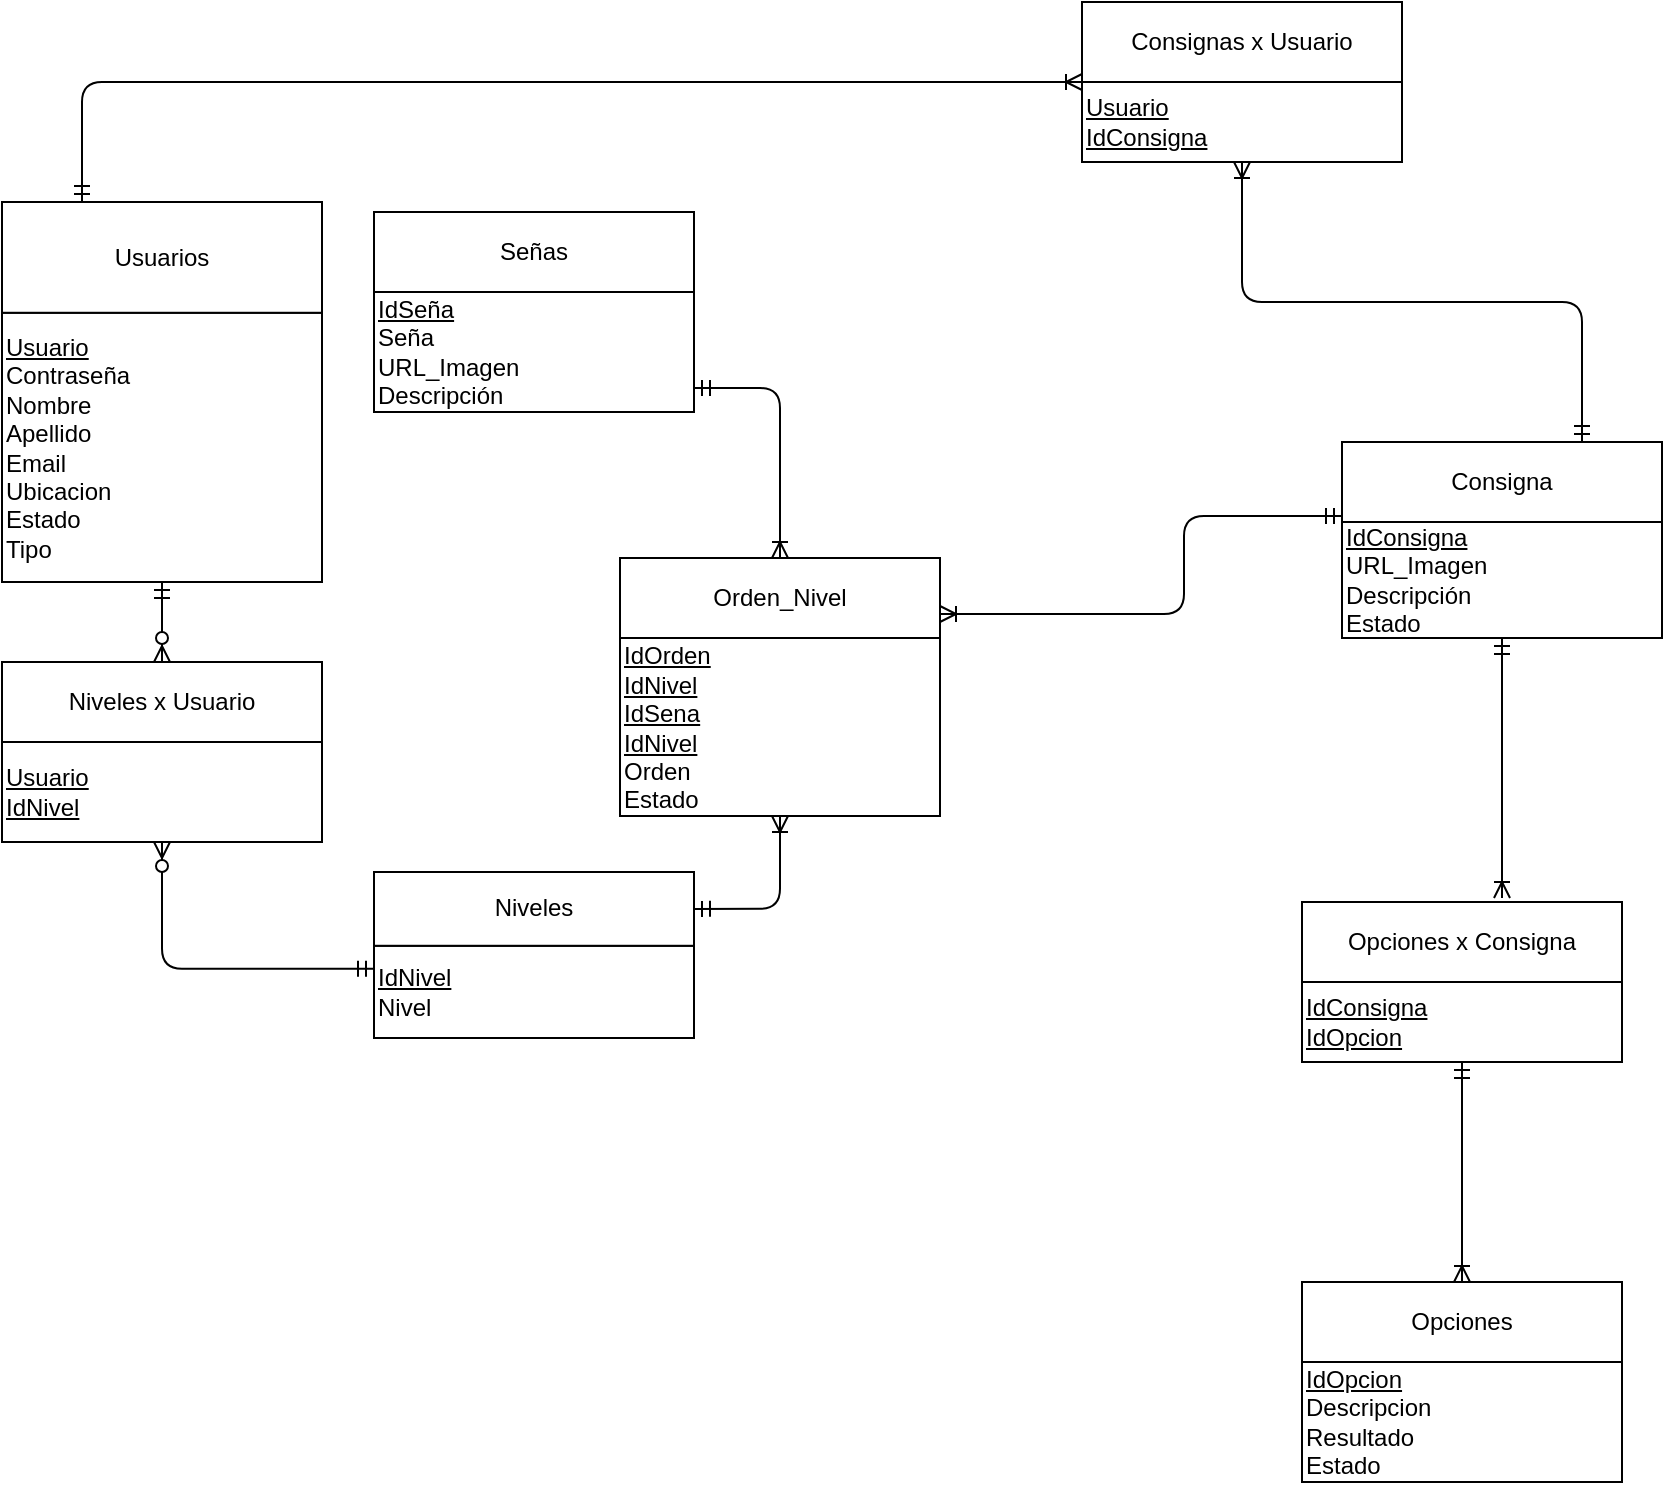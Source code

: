 <mxfile version="13.8.7"><diagram id="CHsSuXNLzgvp_WEiPCBv" name="Page-1"><mxGraphModel dx="868" dy="1648" grid="0" gridSize="10" guides="1" tooltips="1" connect="1" arrows="1" fold="1" page="1" pageScale="1" pageWidth="827" pageHeight="1169" math="0" shadow="0"><root><mxCell id="0"/><mxCell id="1" parent="0"/><mxCell id="zLVDFcZY_4XHgoPYn5R5-32" value="" style="group" parent="1" vertex="1" connectable="0"><mxGeometry x="160" y="310" width="160" height="90" as="geometry"/></mxCell><mxCell id="zLVDFcZY_4XHgoPYn5R5-9" value="&lt;div&gt;&lt;u&gt;Usuario&lt;/u&gt;&lt;/div&gt;&lt;div&gt;&lt;u&gt;IdNivel&lt;/u&gt;&lt;br&gt;&lt;/div&gt;" style="rounded=0;whiteSpace=wrap;html=1;align=left;" parent="zLVDFcZY_4XHgoPYn5R5-32" vertex="1"><mxGeometry y="40" width="160" height="50" as="geometry"/></mxCell><mxCell id="zLVDFcZY_4XHgoPYn5R5-10" value="Niveles x Usuario" style="rounded=0;whiteSpace=wrap;html=1;" parent="zLVDFcZY_4XHgoPYn5R5-32" vertex="1"><mxGeometry width="160" height="40" as="geometry"/></mxCell><mxCell id="zLVDFcZY_4XHgoPYn5R5-33" value="" style="group" parent="1" vertex="1" connectable="0"><mxGeometry x="810" y="430" width="160" height="110" as="geometry"/></mxCell><mxCell id="zLVDFcZY_4XHgoPYn5R5-16" value="&lt;div&gt;&lt;u&gt;IdConsigna&lt;/u&gt;&lt;/div&gt;&lt;div&gt;&lt;u&gt;IdOpcion&lt;/u&gt;&lt;/div&gt;" style="rounded=0;whiteSpace=wrap;html=1;align=left;" parent="zLVDFcZY_4XHgoPYn5R5-33" vertex="1"><mxGeometry y="40" width="160" height="40" as="geometry"/></mxCell><mxCell id="zLVDFcZY_4XHgoPYn5R5-17" value="Opciones x Consigna" style="rounded=0;whiteSpace=wrap;html=1;" parent="zLVDFcZY_4XHgoPYn5R5-33" vertex="1"><mxGeometry width="160" height="40" as="geometry"/></mxCell><mxCell id="zLVDFcZY_4XHgoPYn5R5-34" value="" style="group" parent="1" vertex="1" connectable="0"><mxGeometry x="830" y="200" width="160" height="110" as="geometry"/></mxCell><mxCell id="zLVDFcZY_4XHgoPYn5R5-13" value="&lt;div&gt;&lt;u&gt;IdConsigna&lt;/u&gt;&lt;/div&gt;&lt;div&gt;URL_Imagen&lt;u&gt;&lt;br&gt;&lt;/u&gt;&lt;/div&gt;&lt;div&gt;Descripción&lt;/div&gt;&lt;div&gt;Estado&lt;br&gt;&lt;u&gt;&lt;/u&gt;&lt;/div&gt;" style="rounded=0;whiteSpace=wrap;html=1;align=left;" parent="zLVDFcZY_4XHgoPYn5R5-34" vertex="1"><mxGeometry y="40" width="160" height="58" as="geometry"/></mxCell><mxCell id="zLVDFcZY_4XHgoPYn5R5-14" value="Consigna" style="rounded=0;whiteSpace=wrap;html=1;" parent="zLVDFcZY_4XHgoPYn5R5-34" vertex="1"><mxGeometry width="160" height="40" as="geometry"/></mxCell><mxCell id="zLVDFcZY_4XHgoPYn5R5-35" value="" style="group" parent="1" vertex="1" connectable="0"><mxGeometry x="346" y="415" width="160" height="83" as="geometry"/></mxCell><mxCell id="zLVDFcZY_4XHgoPYn5R5-5" value="&lt;div&gt;&lt;u&gt;IdNivel&lt;/u&gt;&lt;/div&gt;&lt;div&gt;Nivel&lt;/div&gt;" style="rounded=0;whiteSpace=wrap;html=1;align=left;" parent="zLVDFcZY_4XHgoPYn5R5-35" vertex="1"><mxGeometry y="36.889" width="160" height="46.111" as="geometry"/></mxCell><mxCell id="zLVDFcZY_4XHgoPYn5R5-6" value="Niveles" style="rounded=0;whiteSpace=wrap;html=1;" parent="zLVDFcZY_4XHgoPYn5R5-35" vertex="1"><mxGeometry width="160" height="36.889" as="geometry"/></mxCell><mxCell id="zLVDFcZY_4XHgoPYn5R5-37" value="" style="group" parent="1" vertex="1" connectable="0"><mxGeometry x="346" y="85" width="160" height="100" as="geometry"/></mxCell><mxCell id="zLVDFcZY_4XHgoPYn5R5-3" value="&lt;div&gt;&lt;u&gt;IdSeña&lt;/u&gt;&lt;/div&gt;&lt;div&gt;Seña&lt;/div&gt;&lt;div&gt;URL_Imagen&lt;br&gt;&lt;/div&gt;&lt;div&gt;Descripción&lt;/div&gt;" style="rounded=0;whiteSpace=wrap;html=1;align=left;" parent="zLVDFcZY_4XHgoPYn5R5-37" vertex="1"><mxGeometry y="40" width="160" height="60" as="geometry"/></mxCell><mxCell id="zLVDFcZY_4XHgoPYn5R5-4" value="Señas" style="rounded=0;whiteSpace=wrap;html=1;" parent="zLVDFcZY_4XHgoPYn5R5-37" vertex="1"><mxGeometry width="160" height="40" as="geometry"/></mxCell><mxCell id="zLVDFcZY_4XHgoPYn5R5-39" value="" style="group" parent="1" vertex="1" connectable="0"><mxGeometry x="160" y="80" width="160" height="190" as="geometry"/></mxCell><mxCell id="zLVDFcZY_4XHgoPYn5R5-1" value="&lt;div&gt;&lt;u&gt;Usuario&lt;/u&gt;&lt;/div&gt;&lt;div&gt;Contraseña&lt;/div&gt;&lt;div&gt;Nombre&lt;/div&gt;&lt;div&gt;Apellido&lt;/div&gt;&lt;div&gt;Email&lt;/div&gt;&lt;div&gt;Ubicacion&lt;/div&gt;&lt;div&gt;Estado&lt;/div&gt;&lt;div&gt;Tipo&lt;br&gt;&lt;/div&gt;" style="rounded=0;whiteSpace=wrap;html=1;align=left;" parent="zLVDFcZY_4XHgoPYn5R5-39" vertex="1"><mxGeometry y="55.38" width="160" height="134.62" as="geometry"/></mxCell><mxCell id="zLVDFcZY_4XHgoPYn5R5-2" value="Usuarios" style="rounded=0;whiteSpace=wrap;html=1;" parent="zLVDFcZY_4XHgoPYn5R5-39" vertex="1"><mxGeometry width="160" height="55.385" as="geometry"/></mxCell><mxCell id="zLVDFcZY_4XHgoPYn5R5-43" style="edgeStyle=orthogonalEdgeStyle;rounded=1;orthogonalLoop=1;jettySize=auto;html=1;entryX=0.5;entryY=0;entryDx=0;entryDy=0;startArrow=ERmandOne;startFill=0;endArrow=ERzeroToMany;endFill=1;" parent="1" source="zLVDFcZY_4XHgoPYn5R5-1" target="zLVDFcZY_4XHgoPYn5R5-10" edge="1"><mxGeometry relative="1" as="geometry"/></mxCell><mxCell id="zLVDFcZY_4XHgoPYn5R5-53" style="edgeStyle=orthogonalEdgeStyle;rounded=0;orthogonalLoop=1;jettySize=auto;html=1;entryX=0.625;entryY=-0.05;entryDx=0;entryDy=0;startArrow=ERmandOne;startFill=0;endArrow=ERoneToMany;endFill=0;entryPerimeter=0;" parent="1" source="zLVDFcZY_4XHgoPYn5R5-13" target="zLVDFcZY_4XHgoPYn5R5-17" edge="1"><mxGeometry relative="1" as="geometry"/></mxCell><mxCell id="zLVDFcZY_4XHgoPYn5R5-57" style="edgeStyle=orthogonalEdgeStyle;rounded=1;orthogonalLoop=1;jettySize=auto;html=1;exitX=0;exitY=0.25;exitDx=0;exitDy=0;entryX=0.5;entryY=1;entryDx=0;entryDy=0;startArrow=ERmandOne;startFill=0;endArrow=ERzeroToMany;endFill=1;" parent="1" source="zLVDFcZY_4XHgoPYn5R5-5" target="zLVDFcZY_4XHgoPYn5R5-9" edge="1"><mxGeometry relative="1" as="geometry"/></mxCell><mxCell id="IFSCgaoVb_gdEOItY-Co-7" value="&lt;div&gt;&lt;u&gt;Usuario&lt;/u&gt;&lt;/div&gt;&lt;div&gt;&lt;u&gt;IdConsigna&lt;/u&gt;&lt;/div&gt;" style="rounded=0;whiteSpace=wrap;html=1;align=left;" parent="1" vertex="1"><mxGeometry x="700" y="20" width="160" height="40" as="geometry"/></mxCell><mxCell id="IFSCgaoVb_gdEOItY-Co-8" value="Consignas x Usuario" style="rounded=0;whiteSpace=wrap;html=1;" parent="1" vertex="1"><mxGeometry x="700" y="-20" width="160" height="40" as="geometry"/></mxCell><mxCell id="IFSCgaoVb_gdEOItY-Co-9" style="edgeStyle=orthogonalEdgeStyle;rounded=1;orthogonalLoop=1;jettySize=auto;html=1;exitX=0.25;exitY=0;exitDx=0;exitDy=0;entryX=0;entryY=1;entryDx=0;entryDy=0;startArrow=ERmandOne;startFill=0;endArrow=ERoneToMany;endFill=0;strokeColor=#000000;" parent="1" source="zLVDFcZY_4XHgoPYn5R5-2" target="IFSCgaoVb_gdEOItY-Co-8" edge="1"><mxGeometry relative="1" as="geometry"><Array as="points"><mxPoint x="200" y="20"/></Array></mxGeometry></mxCell><mxCell id="IFSCgaoVb_gdEOItY-Co-10" style="edgeStyle=orthogonalEdgeStyle;rounded=1;orthogonalLoop=1;jettySize=auto;html=1;exitX=0.75;exitY=0;exitDx=0;exitDy=0;entryX=0.5;entryY=1;entryDx=0;entryDy=0;startArrow=ERmandOne;startFill=0;endArrow=ERoneToMany;endFill=0;strokeColor=#000000;" parent="1" source="zLVDFcZY_4XHgoPYn5R5-14" target="IFSCgaoVb_gdEOItY-Co-7" edge="1"><mxGeometry relative="1" as="geometry"/></mxCell><mxCell id="HJ5o5F9AZnl-bFYLHjYT-1" value="" style="group" parent="1" vertex="1" connectable="0"><mxGeometry x="810" y="620" width="160" height="110" as="geometry"/></mxCell><mxCell id="HJ5o5F9AZnl-bFYLHjYT-2" value="&lt;div&gt;&lt;u&gt;IdOpcion&lt;/u&gt;&lt;/div&gt;&lt;div&gt;Descripcion&lt;/div&gt;&lt;div&gt;Resultado&lt;/div&gt;&lt;div&gt;Estado&lt;br&gt;&lt;/div&gt;" style="rounded=0;whiteSpace=wrap;html=1;align=left;" parent="HJ5o5F9AZnl-bFYLHjYT-1" vertex="1"><mxGeometry y="40" width="160" height="60" as="geometry"/></mxCell><mxCell id="HJ5o5F9AZnl-bFYLHjYT-3" value="Opciones" style="rounded=0;whiteSpace=wrap;html=1;" parent="HJ5o5F9AZnl-bFYLHjYT-1" vertex="1"><mxGeometry width="160" height="40" as="geometry"/></mxCell><mxCell id="HJ5o5F9AZnl-bFYLHjYT-5" style="edgeStyle=orthogonalEdgeStyle;rounded=0;orthogonalLoop=1;jettySize=auto;html=1;exitX=0.5;exitY=1;exitDx=0;exitDy=0;entryX=0.5;entryY=0;entryDx=0;entryDy=0;startArrow=ERmandOne;startFill=0;endArrow=ERoneToMany;endFill=0;" parent="1" source="zLVDFcZY_4XHgoPYn5R5-16" target="HJ5o5F9AZnl-bFYLHjYT-3" edge="1"><mxGeometry relative="1" as="geometry"/></mxCell><mxCell id="KHxwulvzfld006aWGmqs-4" value="" style="group" parent="1" vertex="1" connectable="0"><mxGeometry x="469" y="258" width="160" height="129" as="geometry"/></mxCell><mxCell id="KHxwulvzfld006aWGmqs-5" value="&lt;div&gt;&lt;u&gt;IdOrden&lt;br&gt;&lt;/u&gt;&lt;/div&gt;&lt;div&gt;&lt;u&gt;IdNivel&lt;/u&gt;&lt;br&gt;&lt;u&gt;&lt;u&gt;IdSena&lt;/u&gt;&lt;/u&gt;&lt;/div&gt;&lt;div&gt;&lt;u&gt;IdNivel&lt;/u&gt;&lt;/div&gt;&lt;div&gt;Orden&lt;/div&gt;&lt;div&gt;Estado&lt;br&gt;&lt;/div&gt;" style="rounded=0;whiteSpace=wrap;html=1;align=left;" parent="KHxwulvzfld006aWGmqs-4" vertex="1"><mxGeometry y="40" width="160" height="89" as="geometry"/></mxCell><mxCell id="KHxwulvzfld006aWGmqs-6" value="Orden_Nivel" style="rounded=0;whiteSpace=wrap;html=1;" parent="KHxwulvzfld006aWGmqs-4" vertex="1"><mxGeometry width="160" height="40" as="geometry"/></mxCell><mxCell id="KHxwulvzfld006aWGmqs-7" style="edgeStyle=orthogonalEdgeStyle;rounded=1;orthogonalLoop=1;jettySize=auto;html=1;entryX=0.5;entryY=0;entryDx=0;entryDy=0;startArrow=ERmandOne;startFill=0;endArrow=ERoneToMany;endFill=0;" parent="1" source="zLVDFcZY_4XHgoPYn5R5-3" target="KHxwulvzfld006aWGmqs-6" edge="1"><mxGeometry relative="1" as="geometry"><Array as="points"><mxPoint x="549" y="173"/></Array></mxGeometry></mxCell><mxCell id="KHxwulvzfld006aWGmqs-8" style="edgeStyle=orthogonalEdgeStyle;rounded=1;orthogonalLoop=1;jettySize=auto;html=1;startArrow=ERmandOne;startFill=0;endArrow=ERoneToMany;endFill=0;" parent="1" edge="1"><mxGeometry relative="1" as="geometry"><mxPoint x="830" y="237" as="sourcePoint"/><mxPoint x="629" y="286" as="targetPoint"/><Array as="points"><mxPoint x="751" y="237"/><mxPoint x="751" y="286"/><mxPoint x="629" y="286"/></Array></mxGeometry></mxCell><mxCell id="KHxwulvzfld006aWGmqs-10" style="edgeStyle=orthogonalEdgeStyle;rounded=1;orthogonalLoop=1;jettySize=auto;html=1;exitX=1;exitY=0.5;exitDx=0;exitDy=0;startArrow=ERmandOne;startFill=0;endArrow=ERoneToMany;endFill=0;" parent="1" source="zLVDFcZY_4XHgoPYn5R5-6" target="KHxwulvzfld006aWGmqs-5" edge="1"><mxGeometry relative="1" as="geometry"/></mxCell></root></mxGraphModel></diagram></mxfile>